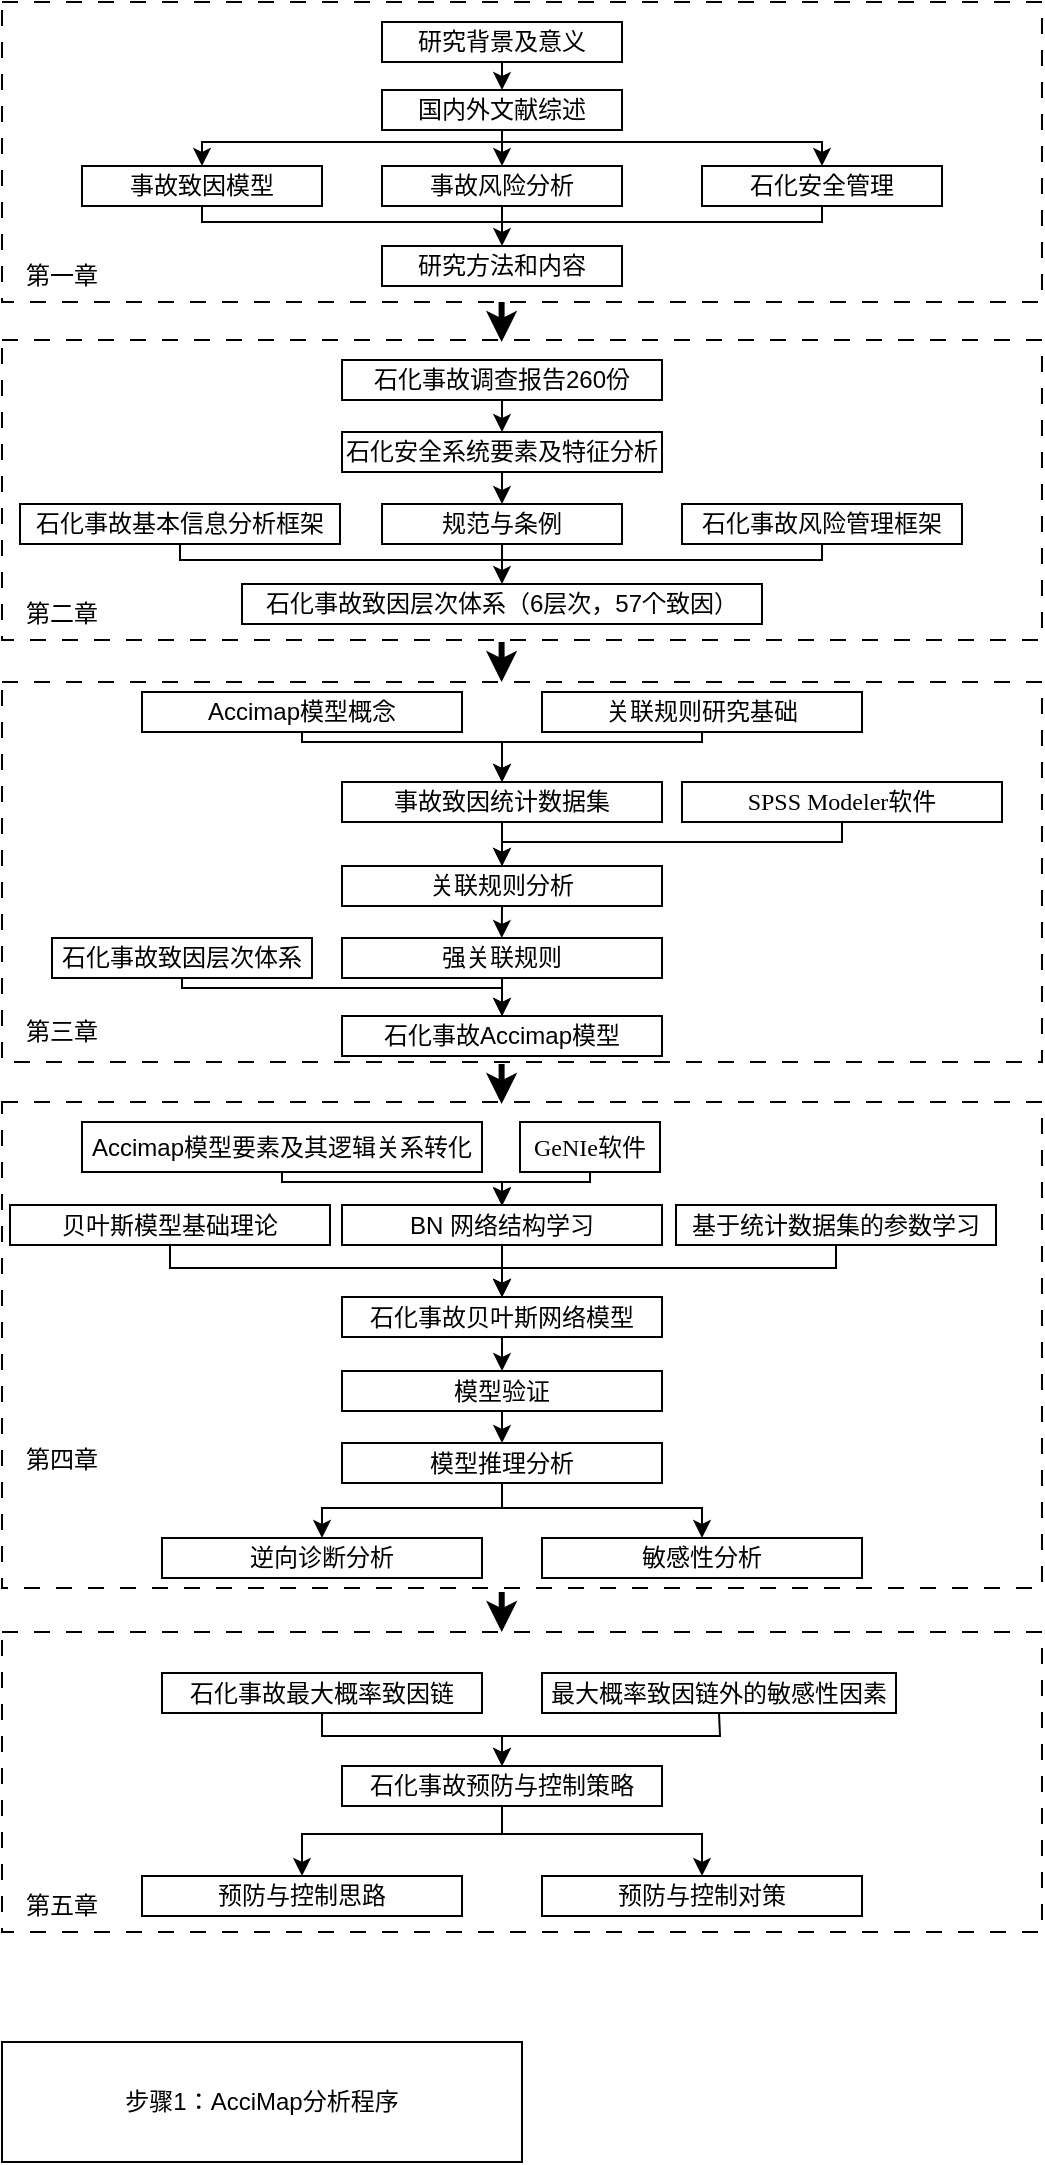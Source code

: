 <mxfile version="24.0.2" type="github">
  <diagram name="第 1 页" id="NK9hX-i3OtJOmiP0XZja">
    <mxGraphModel dx="1434" dy="746" grid="1" gridSize="10" guides="1" tooltips="1" connect="1" arrows="1" fold="1" page="1" pageScale="1" pageWidth="827" pageHeight="1169" math="0" shadow="0">
      <root>
        <mxCell id="0" />
        <mxCell id="1" parent="0" />
        <mxCell id="zb7cgxYGd06vRJR3Nosu-1" value="" style="rounded=0;whiteSpace=wrap;html=1;dashed=1;dashPattern=8 8;" vertex="1" parent="1">
          <mxGeometry x="120" y="20" width="520" height="150" as="geometry" />
        </mxCell>
        <mxCell id="zb7cgxYGd06vRJR3Nosu-2" value="研究背景及意义" style="rounded=0;whiteSpace=wrap;html=1;" vertex="1" parent="1">
          <mxGeometry x="310" y="30" width="120" height="20" as="geometry" />
        </mxCell>
        <mxCell id="zb7cgxYGd06vRJR3Nosu-3" value="国内外文献综述" style="rounded=0;whiteSpace=wrap;html=1;" vertex="1" parent="1">
          <mxGeometry x="310" y="64" width="120" height="20" as="geometry" />
        </mxCell>
        <mxCell id="zb7cgxYGd06vRJR3Nosu-4" value="研究方法和内容" style="rounded=0;whiteSpace=wrap;html=1;" vertex="1" parent="1">
          <mxGeometry x="310" y="142" width="120" height="20" as="geometry" />
        </mxCell>
        <mxCell id="zb7cgxYGd06vRJR3Nosu-5" value="事故风险分析" style="rounded=0;whiteSpace=wrap;html=1;" vertex="1" parent="1">
          <mxGeometry x="310" y="102" width="120" height="20" as="geometry" />
        </mxCell>
        <mxCell id="zb7cgxYGd06vRJR3Nosu-6" value="事故致因模型" style="rounded=0;whiteSpace=wrap;html=1;" vertex="1" parent="1">
          <mxGeometry x="160" y="102" width="120" height="20" as="geometry" />
        </mxCell>
        <mxCell id="zb7cgxYGd06vRJR3Nosu-7" value="石化安全管理" style="rounded=0;whiteSpace=wrap;html=1;" vertex="1" parent="1">
          <mxGeometry x="470" y="102" width="120" height="20" as="geometry" />
        </mxCell>
        <mxCell id="zb7cgxYGd06vRJR3Nosu-8" value="" style="endArrow=classic;html=1;rounded=0;exitX=0.5;exitY=1;exitDx=0;exitDy=0;entryX=0.5;entryY=0;entryDx=0;entryDy=0;" edge="1" parent="1" source="zb7cgxYGd06vRJR3Nosu-2" target="zb7cgxYGd06vRJR3Nosu-3">
          <mxGeometry width="50" height="50" relative="1" as="geometry">
            <mxPoint x="410" y="220" as="sourcePoint" />
            <mxPoint x="460" y="170" as="targetPoint" />
          </mxGeometry>
        </mxCell>
        <mxCell id="zb7cgxYGd06vRJR3Nosu-9" value="" style="endArrow=classic;html=1;rounded=0;exitX=0.5;exitY=1;exitDx=0;exitDy=0;entryX=0.5;entryY=0;entryDx=0;entryDy=0;" edge="1" parent="1" target="zb7cgxYGd06vRJR3Nosu-5">
          <mxGeometry width="50" height="50" relative="1" as="geometry">
            <mxPoint x="370" y="84" as="sourcePoint" />
            <mxPoint x="370" y="98" as="targetPoint" />
            <Array as="points" />
          </mxGeometry>
        </mxCell>
        <mxCell id="zb7cgxYGd06vRJR3Nosu-10" value="" style="endArrow=classic;html=1;rounded=0;exitX=0.5;exitY=1;exitDx=0;exitDy=0;entryX=0.5;entryY=0;entryDx=0;entryDy=0;" edge="1" parent="1" source="zb7cgxYGd06vRJR3Nosu-5" target="zb7cgxYGd06vRJR3Nosu-4">
          <mxGeometry width="50" height="50" relative="1" as="geometry">
            <mxPoint x="370" y="122" as="sourcePoint" />
            <mxPoint x="370.24" y="135.96" as="targetPoint" />
          </mxGeometry>
        </mxCell>
        <mxCell id="zb7cgxYGd06vRJR3Nosu-11" value="" style="endArrow=classic;startArrow=classic;html=1;rounded=0;exitX=0.5;exitY=0;exitDx=0;exitDy=0;entryX=0.5;entryY=0;entryDx=0;entryDy=0;" edge="1" parent="1" source="zb7cgxYGd06vRJR3Nosu-6" target="zb7cgxYGd06vRJR3Nosu-7">
          <mxGeometry width="50" height="50" relative="1" as="geometry">
            <mxPoint x="330" y="100" as="sourcePoint" />
            <mxPoint x="380" y="50" as="targetPoint" />
            <Array as="points">
              <mxPoint x="220" y="90" />
              <mxPoint x="530" y="90" />
            </Array>
          </mxGeometry>
        </mxCell>
        <mxCell id="zb7cgxYGd06vRJR3Nosu-12" value="" style="endArrow=none;html=1;rounded=0;exitX=0.5;exitY=1;exitDx=0;exitDy=0;entryX=0.5;entryY=1;entryDx=0;entryDy=0;" edge="1" parent="1" source="zb7cgxYGd06vRJR3Nosu-6" target="zb7cgxYGd06vRJR3Nosu-7">
          <mxGeometry width="50" height="50" relative="1" as="geometry">
            <mxPoint x="280" y="130" as="sourcePoint" />
            <mxPoint x="330" y="80" as="targetPoint" />
            <Array as="points">
              <mxPoint x="220" y="130" />
              <mxPoint x="530" y="130" />
            </Array>
          </mxGeometry>
        </mxCell>
        <mxCell id="zb7cgxYGd06vRJR3Nosu-13" value="第一章" style="text;html=1;strokeColor=none;fillColor=none;align=center;verticalAlign=middle;whiteSpace=wrap;rounded=0;" vertex="1" parent="1">
          <mxGeometry x="120" y="142" width="60" height="30" as="geometry" />
        </mxCell>
        <mxCell id="zb7cgxYGd06vRJR3Nosu-14" value="" style="rounded=0;whiteSpace=wrap;html=1;dashed=1;dashPattern=8 8;" vertex="1" parent="1">
          <mxGeometry x="120" y="189" width="520" height="150" as="geometry" />
        </mxCell>
        <mxCell id="zb7cgxYGd06vRJR3Nosu-15" value="石化事故调查报告260份" style="rounded=0;whiteSpace=wrap;html=1;" vertex="1" parent="1">
          <mxGeometry x="290" y="199" width="160" height="20" as="geometry" />
        </mxCell>
        <mxCell id="zb7cgxYGd06vRJR3Nosu-16" value="&lt;p class=&quot;subsection&quot; style=&quot;margin-left:0cm;text-indent:0cm;mso-list:l0 level3 lfo1&quot;&gt;&lt;span style=&quot;font-family:黑体;mso-ascii-font-family:Arial;mso-hansi-font-family:Arial&quot;&gt;石化安全系统要素及特征分析&lt;/span&gt;&lt;span lang=&quot;EN-US&quot;&gt;&lt;/span&gt;&lt;/p&gt;" style="rounded=0;whiteSpace=wrap;html=1;" vertex="1" parent="1">
          <mxGeometry x="290" y="235" width="160" height="20" as="geometry" />
        </mxCell>
        <mxCell id="zb7cgxYGd06vRJR3Nosu-17" value="石化事故致因层次体系（6层次，57个致因）" style="rounded=0;whiteSpace=wrap;html=1;" vertex="1" parent="1">
          <mxGeometry x="240" y="311" width="260" height="20" as="geometry" />
        </mxCell>
        <mxCell id="zb7cgxYGd06vRJR3Nosu-18" value="规范与条例" style="rounded=0;whiteSpace=wrap;html=1;" vertex="1" parent="1">
          <mxGeometry x="310" y="271" width="120" height="20" as="geometry" />
        </mxCell>
        <mxCell id="zb7cgxYGd06vRJR3Nosu-19" value="石化事故基本信息分析框架" style="rounded=0;whiteSpace=wrap;html=1;" vertex="1" parent="1">
          <mxGeometry x="129" y="271" width="160" height="20" as="geometry" />
        </mxCell>
        <mxCell id="zb7cgxYGd06vRJR3Nosu-20" value="石化事故风险管理框架" style="rounded=0;whiteSpace=wrap;html=1;" vertex="1" parent="1">
          <mxGeometry x="460" y="271" width="140" height="20" as="geometry" />
        </mxCell>
        <mxCell id="zb7cgxYGd06vRJR3Nosu-21" value="" style="endArrow=classic;html=1;rounded=0;exitX=0.5;exitY=1;exitDx=0;exitDy=0;entryX=0.5;entryY=0;entryDx=0;entryDy=0;" edge="1" parent="1" source="zb7cgxYGd06vRJR3Nosu-15" target="zb7cgxYGd06vRJR3Nosu-16">
          <mxGeometry width="50" height="50" relative="1" as="geometry">
            <mxPoint x="410" y="389" as="sourcePoint" />
            <mxPoint x="460" y="339" as="targetPoint" />
          </mxGeometry>
        </mxCell>
        <mxCell id="zb7cgxYGd06vRJR3Nosu-22" value="" style="endArrow=classic;html=1;rounded=0;exitX=0.5;exitY=1;exitDx=0;exitDy=0;entryX=0.5;entryY=0;entryDx=0;entryDy=0;" edge="1" parent="1" source="zb7cgxYGd06vRJR3Nosu-16" target="zb7cgxYGd06vRJR3Nosu-18">
          <mxGeometry width="50" height="50" relative="1" as="geometry">
            <mxPoint x="370" y="253" as="sourcePoint" />
            <mxPoint x="370" y="267" as="targetPoint" />
            <Array as="points" />
          </mxGeometry>
        </mxCell>
        <mxCell id="zb7cgxYGd06vRJR3Nosu-23" value="" style="endArrow=classic;html=1;rounded=0;exitX=0.5;exitY=1;exitDx=0;exitDy=0;entryX=0.5;entryY=0;entryDx=0;entryDy=0;" edge="1" parent="1" source="zb7cgxYGd06vRJR3Nosu-18" target="zb7cgxYGd06vRJR3Nosu-17">
          <mxGeometry width="50" height="50" relative="1" as="geometry">
            <mxPoint x="370" y="291" as="sourcePoint" />
            <mxPoint x="370.24" y="304.96" as="targetPoint" />
          </mxGeometry>
        </mxCell>
        <mxCell id="zb7cgxYGd06vRJR3Nosu-24" value="" style="endArrow=none;html=1;rounded=0;exitX=0.5;exitY=1;exitDx=0;exitDy=0;entryX=0.5;entryY=1;entryDx=0;entryDy=0;" edge="1" parent="1" source="zb7cgxYGd06vRJR3Nosu-19" target="zb7cgxYGd06vRJR3Nosu-20">
          <mxGeometry width="50" height="50" relative="1" as="geometry">
            <mxPoint x="280" y="299" as="sourcePoint" />
            <mxPoint x="330" y="249" as="targetPoint" />
            <Array as="points">
              <mxPoint x="209" y="299" />
              <mxPoint x="530" y="299" />
            </Array>
          </mxGeometry>
        </mxCell>
        <mxCell id="zb7cgxYGd06vRJR3Nosu-25" value="第二章" style="text;html=1;strokeColor=none;fillColor=none;align=center;verticalAlign=middle;whiteSpace=wrap;rounded=0;" vertex="1" parent="1">
          <mxGeometry x="120" y="311" width="60" height="30" as="geometry" />
        </mxCell>
        <mxCell id="zb7cgxYGd06vRJR3Nosu-26" value="" style="rounded=0;whiteSpace=wrap;html=1;dashed=1;dashPattern=8 8;" vertex="1" parent="1">
          <mxGeometry x="120" y="360" width="520" height="190" as="geometry" />
        </mxCell>
        <mxCell id="zb7cgxYGd06vRJR3Nosu-27" value="Accimap模型概念" style="rounded=0;whiteSpace=wrap;html=1;" vertex="1" parent="1">
          <mxGeometry x="190" y="365" width="160" height="20" as="geometry" />
        </mxCell>
        <mxCell id="zb7cgxYGd06vRJR3Nosu-28" value="&lt;font face=&quot;黑体&quot;&gt;事故致因统计数据集&lt;/font&gt;" style="rounded=0;whiteSpace=wrap;html=1;" vertex="1" parent="1">
          <mxGeometry x="290" y="410" width="160" height="20" as="geometry" />
        </mxCell>
        <mxCell id="zb7cgxYGd06vRJR3Nosu-29" value="石化事故Accimap模型" style="rounded=0;whiteSpace=wrap;html=1;" vertex="1" parent="1">
          <mxGeometry x="290" y="527" width="160" height="20" as="geometry" />
        </mxCell>
        <mxCell id="zb7cgxYGd06vRJR3Nosu-30" value="" style="endArrow=classic;html=1;rounded=0;exitX=0.5;exitY=1;exitDx=0;exitDy=0;entryX=0.5;entryY=0;entryDx=0;entryDy=0;" edge="1" parent="1" source="zb7cgxYGd06vRJR3Nosu-27" target="zb7cgxYGd06vRJR3Nosu-28">
          <mxGeometry width="50" height="50" relative="1" as="geometry">
            <mxPoint x="410" y="560" as="sourcePoint" />
            <mxPoint x="460" y="510" as="targetPoint" />
            <Array as="points">
              <mxPoint x="270" y="390" />
              <mxPoint x="370" y="390" />
            </Array>
          </mxGeometry>
        </mxCell>
        <mxCell id="zb7cgxYGd06vRJR3Nosu-31" value="第三章" style="text;html=1;strokeColor=none;fillColor=none;align=center;verticalAlign=middle;whiteSpace=wrap;rounded=0;" vertex="1" parent="1">
          <mxGeometry x="120" y="520" width="60" height="30" as="geometry" />
        </mxCell>
        <mxCell id="zb7cgxYGd06vRJR3Nosu-32" value="关联规则研究基础" style="rounded=0;whiteSpace=wrap;html=1;" vertex="1" parent="1">
          <mxGeometry x="390" y="365" width="160" height="20" as="geometry" />
        </mxCell>
        <mxCell id="zb7cgxYGd06vRJR3Nosu-33" value="" style="endArrow=classic;html=1;rounded=0;exitX=0.5;exitY=1;exitDx=0;exitDy=0;entryX=0.5;entryY=0;entryDx=0;entryDy=0;" edge="1" parent="1">
          <mxGeometry width="50" height="50" relative="1" as="geometry">
            <mxPoint x="470" y="385" as="sourcePoint" />
            <mxPoint x="370" y="410" as="targetPoint" />
            <Array as="points">
              <mxPoint x="470" y="390" />
              <mxPoint x="370" y="390" />
            </Array>
          </mxGeometry>
        </mxCell>
        <mxCell id="zb7cgxYGd06vRJR3Nosu-34" value="" style="rounded=0;whiteSpace=wrap;html=1;dashed=1;dashPattern=8 8;" vertex="1" parent="1">
          <mxGeometry x="120" y="835" width="520" height="150" as="geometry" />
        </mxCell>
        <mxCell id="zb7cgxYGd06vRJR3Nosu-35" value="&lt;font face=&quot;黑体&quot;&gt;石化事故预防与控制策略&lt;/font&gt;" style="rounded=0;whiteSpace=wrap;html=1;" vertex="1" parent="1">
          <mxGeometry x="290" y="902" width="160" height="20" as="geometry" />
        </mxCell>
        <mxCell id="zb7cgxYGd06vRJR3Nosu-36" value="预防与控制思路" style="rounded=0;whiteSpace=wrap;html=1;" vertex="1" parent="1">
          <mxGeometry x="190" y="957" width="160" height="20" as="geometry" />
        </mxCell>
        <mxCell id="zb7cgxYGd06vRJR3Nosu-37" value="" style="endArrow=classic;html=1;rounded=0;exitX=0.5;exitY=1;exitDx=0;exitDy=0;entryX=0.5;entryY=0;entryDx=0;entryDy=0;" edge="1" parent="1" source="zb7cgxYGd06vRJR3Nosu-35" target="zb7cgxYGd06vRJR3Nosu-36">
          <mxGeometry width="50" height="50" relative="1" as="geometry">
            <mxPoint x="370" y="950" as="sourcePoint" />
            <mxPoint x="370" y="968" as="targetPoint" />
            <Array as="points">
              <mxPoint x="370" y="936" />
              <mxPoint x="270" y="936" />
            </Array>
          </mxGeometry>
        </mxCell>
        <mxCell id="zb7cgxYGd06vRJR3Nosu-38" value="第五章" style="text;html=1;strokeColor=none;fillColor=none;align=center;verticalAlign=middle;whiteSpace=wrap;rounded=0;" vertex="1" parent="1">
          <mxGeometry x="120" y="957" width="60" height="30" as="geometry" />
        </mxCell>
        <mxCell id="zb7cgxYGd06vRJR3Nosu-39" value="" style="endArrow=classic;html=1;rounded=0;exitX=0.5;exitY=1;exitDx=0;exitDy=0;entryX=0.5;entryY=0;entryDx=0;entryDy=0;" edge="1" parent="1" target="zb7cgxYGd06vRJR3Nosu-40">
          <mxGeometry width="50" height="50" relative="1" as="geometry">
            <mxPoint x="370" y="922" as="sourcePoint" />
            <mxPoint x="469.84" y="946.05" as="targetPoint" />
            <Array as="points">
              <mxPoint x="370" y="936" />
              <mxPoint x="470" y="936" />
            </Array>
          </mxGeometry>
        </mxCell>
        <mxCell id="zb7cgxYGd06vRJR3Nosu-40" value="预防与控制对策" style="rounded=0;whiteSpace=wrap;html=1;" vertex="1" parent="1">
          <mxGeometry x="390" y="957" width="160" height="20" as="geometry" />
        </mxCell>
        <mxCell id="zb7cgxYGd06vRJR3Nosu-41" value="" style="rounded=0;whiteSpace=wrap;html=1;dashed=1;dashPattern=8 8;" vertex="1" parent="1">
          <mxGeometry x="120" y="570" width="520" height="243" as="geometry" />
        </mxCell>
        <mxCell id="zb7cgxYGd06vRJR3Nosu-42" value="贝叶斯模型基础理论" style="rounded=0;whiteSpace=wrap;html=1;" vertex="1" parent="1">
          <mxGeometry x="124" y="621.5" width="160" height="20" as="geometry" />
        </mxCell>
        <mxCell id="zb7cgxYGd06vRJR3Nosu-43" value="&lt;font face=&quot;黑体&quot;&gt;石化事故贝叶斯网络模型&lt;/font&gt;" style="rounded=0;whiteSpace=wrap;html=1;" vertex="1" parent="1">
          <mxGeometry x="290" y="667.5" width="160" height="20" as="geometry" />
        </mxCell>
        <mxCell id="zb7cgxYGd06vRJR3Nosu-44" value="模型推理分析" style="rounded=0;whiteSpace=wrap;html=1;" vertex="1" parent="1">
          <mxGeometry x="290" y="740.5" width="160" height="20" as="geometry" />
        </mxCell>
        <mxCell id="zb7cgxYGd06vRJR3Nosu-45" value="模型验证" style="rounded=0;whiteSpace=wrap;html=1;" vertex="1" parent="1">
          <mxGeometry x="290" y="704.5" width="160" height="20" as="geometry" />
        </mxCell>
        <mxCell id="zb7cgxYGd06vRJR3Nosu-46" value="" style="endArrow=classic;html=1;rounded=0;exitX=0.5;exitY=1;exitDx=0;exitDy=0;entryX=0.5;entryY=0;entryDx=0;entryDy=0;" edge="1" parent="1" source="zb7cgxYGd06vRJR3Nosu-42" target="zb7cgxYGd06vRJR3Nosu-43">
          <mxGeometry width="50" height="50" relative="1" as="geometry">
            <mxPoint x="410" y="811.5" as="sourcePoint" />
            <mxPoint x="460" y="761.5" as="targetPoint" />
            <Array as="points">
              <mxPoint x="204" y="653" />
              <mxPoint x="370" y="653" />
            </Array>
          </mxGeometry>
        </mxCell>
        <mxCell id="zb7cgxYGd06vRJR3Nosu-47" value="" style="endArrow=classic;html=1;rounded=0;exitX=0.5;exitY=1;exitDx=0;exitDy=0;entryX=0.5;entryY=0;entryDx=0;entryDy=0;" edge="1" parent="1" source="zb7cgxYGd06vRJR3Nosu-43" target="zb7cgxYGd06vRJR3Nosu-45">
          <mxGeometry width="50" height="50" relative="1" as="geometry">
            <mxPoint x="370" y="675.5" as="sourcePoint" />
            <mxPoint x="370" y="693.5" as="targetPoint" />
            <Array as="points" />
          </mxGeometry>
        </mxCell>
        <mxCell id="zb7cgxYGd06vRJR3Nosu-48" value="" style="endArrow=classic;html=1;rounded=0;entryX=0.5;entryY=0;entryDx=0;entryDy=0;exitX=0.5;exitY=1;exitDx=0;exitDy=0;" edge="1" parent="1" source="zb7cgxYGd06vRJR3Nosu-45" target="zb7cgxYGd06vRJR3Nosu-44">
          <mxGeometry width="50" height="50" relative="1" as="geometry">
            <mxPoint x="370" y="723" as="sourcePoint" />
            <mxPoint x="370.24" y="727.46" as="targetPoint" />
          </mxGeometry>
        </mxCell>
        <mxCell id="zb7cgxYGd06vRJR3Nosu-49" value="第四章" style="text;html=1;strokeColor=none;fillColor=none;align=center;verticalAlign=middle;whiteSpace=wrap;rounded=0;" vertex="1" parent="1">
          <mxGeometry x="120" y="733.5" width="60" height="30" as="geometry" />
        </mxCell>
        <mxCell id="zb7cgxYGd06vRJR3Nosu-50" value="基于统计数据集的参数学习" style="rounded=0;whiteSpace=wrap;html=1;" vertex="1" parent="1">
          <mxGeometry x="457" y="621.5" width="160" height="20" as="geometry" />
        </mxCell>
        <mxCell id="zb7cgxYGd06vRJR3Nosu-51" value="" style="endArrow=classic;html=1;rounded=0;exitX=0.5;exitY=1;exitDx=0;exitDy=0;entryX=0.5;entryY=0;entryDx=0;entryDy=0;" edge="1" parent="1" source="zb7cgxYGd06vRJR3Nosu-50" target="zb7cgxYGd06vRJR3Nosu-43">
          <mxGeometry width="50" height="50" relative="1" as="geometry">
            <mxPoint x="610" y="811.5" as="sourcePoint" />
            <mxPoint x="570" y="654.5" as="targetPoint" />
            <Array as="points">
              <mxPoint x="537" y="653" />
              <mxPoint x="370" y="653" />
            </Array>
          </mxGeometry>
        </mxCell>
        <mxCell id="zb7cgxYGd06vRJR3Nosu-52" value="逆向诊断分析" style="rounded=0;whiteSpace=wrap;html=1;" vertex="1" parent="1">
          <mxGeometry x="200" y="788" width="160" height="20" as="geometry" />
        </mxCell>
        <mxCell id="zb7cgxYGd06vRJR3Nosu-53" value="敏感性分析" style="rounded=0;whiteSpace=wrap;html=1;" vertex="1" parent="1">
          <mxGeometry x="390" y="788" width="160" height="20" as="geometry" />
        </mxCell>
        <mxCell id="zb7cgxYGd06vRJR3Nosu-54" value="Accimap模型要素及其逻辑关系转化" style="rounded=0;whiteSpace=wrap;html=1;" vertex="1" parent="1">
          <mxGeometry x="160" y="580" width="200" height="25" as="geometry" />
        </mxCell>
        <mxCell id="zb7cgxYGd06vRJR3Nosu-55" value="" style="endArrow=classic;html=1;rounded=0;exitX=0.5;exitY=1;exitDx=0;exitDy=0;entryX=0.5;entryY=0;entryDx=0;entryDy=0;" edge="1" parent="1" source="zb7cgxYGd06vRJR3Nosu-54" target="zb7cgxYGd06vRJR3Nosu-73">
          <mxGeometry width="50" height="50" relative="1" as="geometry">
            <mxPoint x="480" y="733" as="sourcePoint" />
            <mxPoint x="530" y="683" as="targetPoint" />
            <Array as="points">
              <mxPoint x="260" y="610" />
              <mxPoint x="370" y="610" />
            </Array>
          </mxGeometry>
        </mxCell>
        <mxCell id="zb7cgxYGd06vRJR3Nosu-56" value="" style="endArrow=classic;html=1;rounded=0;exitX=0.5;exitY=1;exitDx=0;exitDy=0;entryX=0.5;entryY=0;entryDx=0;entryDy=0;" edge="1" parent="1" source="zb7cgxYGd06vRJR3Nosu-44" target="zb7cgxYGd06vRJR3Nosu-52">
          <mxGeometry width="50" height="50" relative="1" as="geometry">
            <mxPoint x="300" y="833" as="sourcePoint" />
            <mxPoint x="350" y="783" as="targetPoint" />
            <Array as="points">
              <mxPoint x="370" y="773" />
              <mxPoint x="280" y="773" />
            </Array>
          </mxGeometry>
        </mxCell>
        <mxCell id="zb7cgxYGd06vRJR3Nosu-57" value="" style="endArrow=classic;html=1;rounded=0;exitX=0.5;exitY=1;exitDx=0;exitDy=0;entryX=0.5;entryY=0;entryDx=0;entryDy=0;" edge="1" parent="1" source="zb7cgxYGd06vRJR3Nosu-44" target="zb7cgxYGd06vRJR3Nosu-53">
          <mxGeometry width="50" height="50" relative="1" as="geometry">
            <mxPoint x="380" y="763.5" as="sourcePoint" />
            <mxPoint x="522.403" y="805.5" as="targetPoint" />
            <Array as="points">
              <mxPoint x="370" y="773" />
              <mxPoint x="470" y="773" />
            </Array>
          </mxGeometry>
        </mxCell>
        <mxCell id="zb7cgxYGd06vRJR3Nosu-58" value="" style="endArrow=classic;html=1;rounded=0;fontSize=11;strokeWidth=3;" edge="1" parent="1">
          <mxGeometry width="50" height="50" relative="1" as="geometry">
            <mxPoint x="369.86" y="815" as="sourcePoint" />
            <mxPoint x="369.86" y="835" as="targetPoint" />
          </mxGeometry>
        </mxCell>
        <mxCell id="zb7cgxYGd06vRJR3Nosu-59" value="" style="endArrow=classic;html=1;rounded=0;fontSize=11;strokeWidth=3;" edge="1" parent="1">
          <mxGeometry width="50" height="50" relative="1" as="geometry">
            <mxPoint x="369.8" y="551" as="sourcePoint" />
            <mxPoint x="369.8" y="571" as="targetPoint" />
          </mxGeometry>
        </mxCell>
        <mxCell id="zb7cgxYGd06vRJR3Nosu-60" value="" style="endArrow=classic;html=1;rounded=0;fontSize=11;strokeWidth=3;" edge="1" parent="1">
          <mxGeometry width="50" height="50" relative="1" as="geometry">
            <mxPoint x="369.8" y="340" as="sourcePoint" />
            <mxPoint x="369.8" y="360" as="targetPoint" />
          </mxGeometry>
        </mxCell>
        <mxCell id="zb7cgxYGd06vRJR3Nosu-61" value="" style="endArrow=classic;html=1;rounded=0;fontSize=11;strokeWidth=3;" edge="1" parent="1">
          <mxGeometry width="50" height="50" relative="1" as="geometry">
            <mxPoint x="369.8" y="170" as="sourcePoint" />
            <mxPoint x="369.8" y="190" as="targetPoint" />
          </mxGeometry>
        </mxCell>
        <mxCell id="zb7cgxYGd06vRJR3Nosu-62" value="石化事故最大概率致因链" style="rounded=0;whiteSpace=wrap;html=1;" vertex="1" parent="1">
          <mxGeometry x="200" y="855.5" width="160" height="20" as="geometry" />
        </mxCell>
        <mxCell id="zb7cgxYGd06vRJR3Nosu-63" value="" style="endArrow=classic;html=1;rounded=0;exitX=0.5;exitY=1;exitDx=0;exitDy=0;entryX=0.5;entryY=0;entryDx=0;entryDy=0;" edge="1" parent="1" source="zb7cgxYGd06vRJR3Nosu-62">
          <mxGeometry width="50" height="50" relative="1" as="geometry">
            <mxPoint x="410" y="1045.5" as="sourcePoint" />
            <mxPoint x="370" y="902" as="targetPoint" />
            <Array as="points">
              <mxPoint x="280" y="887" />
              <mxPoint x="370" y="887" />
            </Array>
          </mxGeometry>
        </mxCell>
        <mxCell id="zb7cgxYGd06vRJR3Nosu-64" value="最大概率致因链外的敏感性因素" style="rounded=0;whiteSpace=wrap;html=1;" vertex="1" parent="1">
          <mxGeometry x="390" y="855.5" width="177" height="20" as="geometry" />
        </mxCell>
        <mxCell id="zb7cgxYGd06vRJR3Nosu-65" value="" style="endArrow=classic;html=1;rounded=0;exitX=0.5;exitY=1;exitDx=0;exitDy=0;entryX=0.5;entryY=0;entryDx=0;entryDy=0;" edge="1" parent="1" source="zb7cgxYGd06vRJR3Nosu-64">
          <mxGeometry width="50" height="50" relative="1" as="geometry">
            <mxPoint x="610" y="1045.5" as="sourcePoint" />
            <mxPoint x="370" y="902" as="targetPoint" />
            <Array as="points">
              <mxPoint x="479" y="887" />
              <mxPoint x="370" y="887" />
            </Array>
          </mxGeometry>
        </mxCell>
        <mxCell id="zb7cgxYGd06vRJR3Nosu-66" value="石化事故致因层次体系" style="rounded=0;whiteSpace=wrap;html=1;" vertex="1" parent="1">
          <mxGeometry x="145" y="488" width="130" height="20" as="geometry" />
        </mxCell>
        <mxCell id="zb7cgxYGd06vRJR3Nosu-67" value="" style="endArrow=classic;html=1;rounded=0;exitX=0.5;exitY=1;exitDx=0;exitDy=0;entryX=0.5;entryY=0;entryDx=0;entryDy=0;" edge="1" parent="1" source="zb7cgxYGd06vRJR3Nosu-66" target="zb7cgxYGd06vRJR3Nosu-29">
          <mxGeometry width="50" height="50" relative="1" as="geometry">
            <mxPoint x="310" y="675" as="sourcePoint" />
            <mxPoint x="270" y="526" as="targetPoint" />
            <Array as="points">
              <mxPoint x="210" y="513" />
              <mxPoint x="370" y="513" />
            </Array>
          </mxGeometry>
        </mxCell>
        <mxCell id="zb7cgxYGd06vRJR3Nosu-68" value="强关联规则" style="rounded=0;whiteSpace=wrap;html=1;" vertex="1" parent="1">
          <mxGeometry x="290" y="488" width="160" height="20" as="geometry" />
        </mxCell>
        <mxCell id="zb7cgxYGd06vRJR3Nosu-69" value="" style="endArrow=classic;html=1;rounded=0;exitX=0.5;exitY=1;exitDx=0;exitDy=0;entryX=0.5;entryY=0;entryDx=0;entryDy=0;" edge="1" parent="1" source="zb7cgxYGd06vRJR3Nosu-68" target="zb7cgxYGd06vRJR3Nosu-29">
          <mxGeometry width="50" height="50" relative="1" as="geometry">
            <mxPoint x="510" y="675" as="sourcePoint" />
            <mxPoint x="270" y="526" as="targetPoint" />
            <Array as="points">
              <mxPoint x="370" y="515" />
            </Array>
          </mxGeometry>
        </mxCell>
        <mxCell id="zb7cgxYGd06vRJR3Nosu-70" value="关联规则分析" style="rounded=0;whiteSpace=wrap;html=1;" vertex="1" parent="1">
          <mxGeometry x="290" y="452" width="160" height="20" as="geometry" />
        </mxCell>
        <mxCell id="zb7cgxYGd06vRJR3Nosu-71" value="" style="endArrow=classic;html=1;rounded=0;entryX=0.5;entryY=0;entryDx=0;entryDy=0;" edge="1" parent="1" target="zb7cgxYGd06vRJR3Nosu-70">
          <mxGeometry width="50" height="50" relative="1" as="geometry">
            <mxPoint x="370" y="430" as="sourcePoint" />
            <mxPoint x="370" y="440" as="targetPoint" />
            <Array as="points" />
          </mxGeometry>
        </mxCell>
        <mxCell id="zb7cgxYGd06vRJR3Nosu-72" value="" style="endArrow=classic;html=1;rounded=0;entryX=0.5;entryY=0;entryDx=0;entryDy=0;" edge="1" parent="1">
          <mxGeometry width="50" height="50" relative="1" as="geometry">
            <mxPoint x="370" y="472" as="sourcePoint" />
            <mxPoint x="369.88" y="488" as="targetPoint" />
            <Array as="points" />
          </mxGeometry>
        </mxCell>
        <mxCell id="zb7cgxYGd06vRJR3Nosu-73" value="BN 网络结构学习" style="rounded=0;whiteSpace=wrap;html=1;" vertex="1" parent="1">
          <mxGeometry x="290" y="621.5" width="160" height="20" as="geometry" />
        </mxCell>
        <mxCell id="zb7cgxYGd06vRJR3Nosu-74" value="&lt;font face=&quot;黑体&quot;&gt;SPSS Modeler软件&lt;/font&gt;" style="rounded=0;whiteSpace=wrap;html=1;" vertex="1" parent="1">
          <mxGeometry x="460" y="410" width="160" height="20" as="geometry" />
        </mxCell>
        <mxCell id="zb7cgxYGd06vRJR3Nosu-75" value="&lt;font face=&quot;黑体&quot;&gt;GeNIe软件&lt;/font&gt;" style="rounded=0;whiteSpace=wrap;html=1;" vertex="1" parent="1">
          <mxGeometry x="379" y="580" width="70" height="25" as="geometry" />
        </mxCell>
        <mxCell id="zb7cgxYGd06vRJR3Nosu-76" value="" style="endArrow=classic;html=1;rounded=0;exitX=0.5;exitY=1;exitDx=0;exitDy=0;entryX=0.5;entryY=0;entryDx=0;entryDy=0;" edge="1" parent="1" source="zb7cgxYGd06vRJR3Nosu-74" target="zb7cgxYGd06vRJR3Nosu-70">
          <mxGeometry width="50" height="50" relative="1" as="geometry">
            <mxPoint x="530" y="500" as="sourcePoint" />
            <mxPoint x="580" y="450" as="targetPoint" />
            <Array as="points">
              <mxPoint x="540" y="440" />
              <mxPoint x="370" y="440" />
            </Array>
          </mxGeometry>
        </mxCell>
        <mxCell id="zb7cgxYGd06vRJR3Nosu-77" value="" style="endArrow=classic;html=1;rounded=0;exitX=0.5;exitY=1;exitDx=0;exitDy=0;" edge="1" parent="1" source="zb7cgxYGd06vRJR3Nosu-75">
          <mxGeometry width="50" height="50" relative="1" as="geometry">
            <mxPoint x="470" y="604.5" as="sourcePoint" />
            <mxPoint x="370" y="622" as="targetPoint" />
            <Array as="points">
              <mxPoint x="414" y="610" />
              <mxPoint x="370" y="610" />
            </Array>
          </mxGeometry>
        </mxCell>
        <mxCell id="zb7cgxYGd06vRJR3Nosu-78" value="" style="endArrow=classic;html=1;rounded=0;exitX=0.5;exitY=1;exitDx=0;exitDy=0;entryX=0.5;entryY=0;entryDx=0;entryDy=0;" edge="1" parent="1" source="zb7cgxYGd06vRJR3Nosu-73" target="zb7cgxYGd06vRJR3Nosu-43">
          <mxGeometry width="50" height="50" relative="1" as="geometry">
            <mxPoint x="370" y="690" as="sourcePoint" />
            <mxPoint x="420" y="640" as="targetPoint" />
          </mxGeometry>
        </mxCell>
        <mxCell id="zb7cgxYGd06vRJR3Nosu-79" value="步骤1：AcciMap分析程序" style="rounded=0;whiteSpace=wrap;html=1;" vertex="1" parent="1">
          <mxGeometry x="120" y="1040" width="260" height="60" as="geometry" />
        </mxCell>
      </root>
    </mxGraphModel>
  </diagram>
</mxfile>
